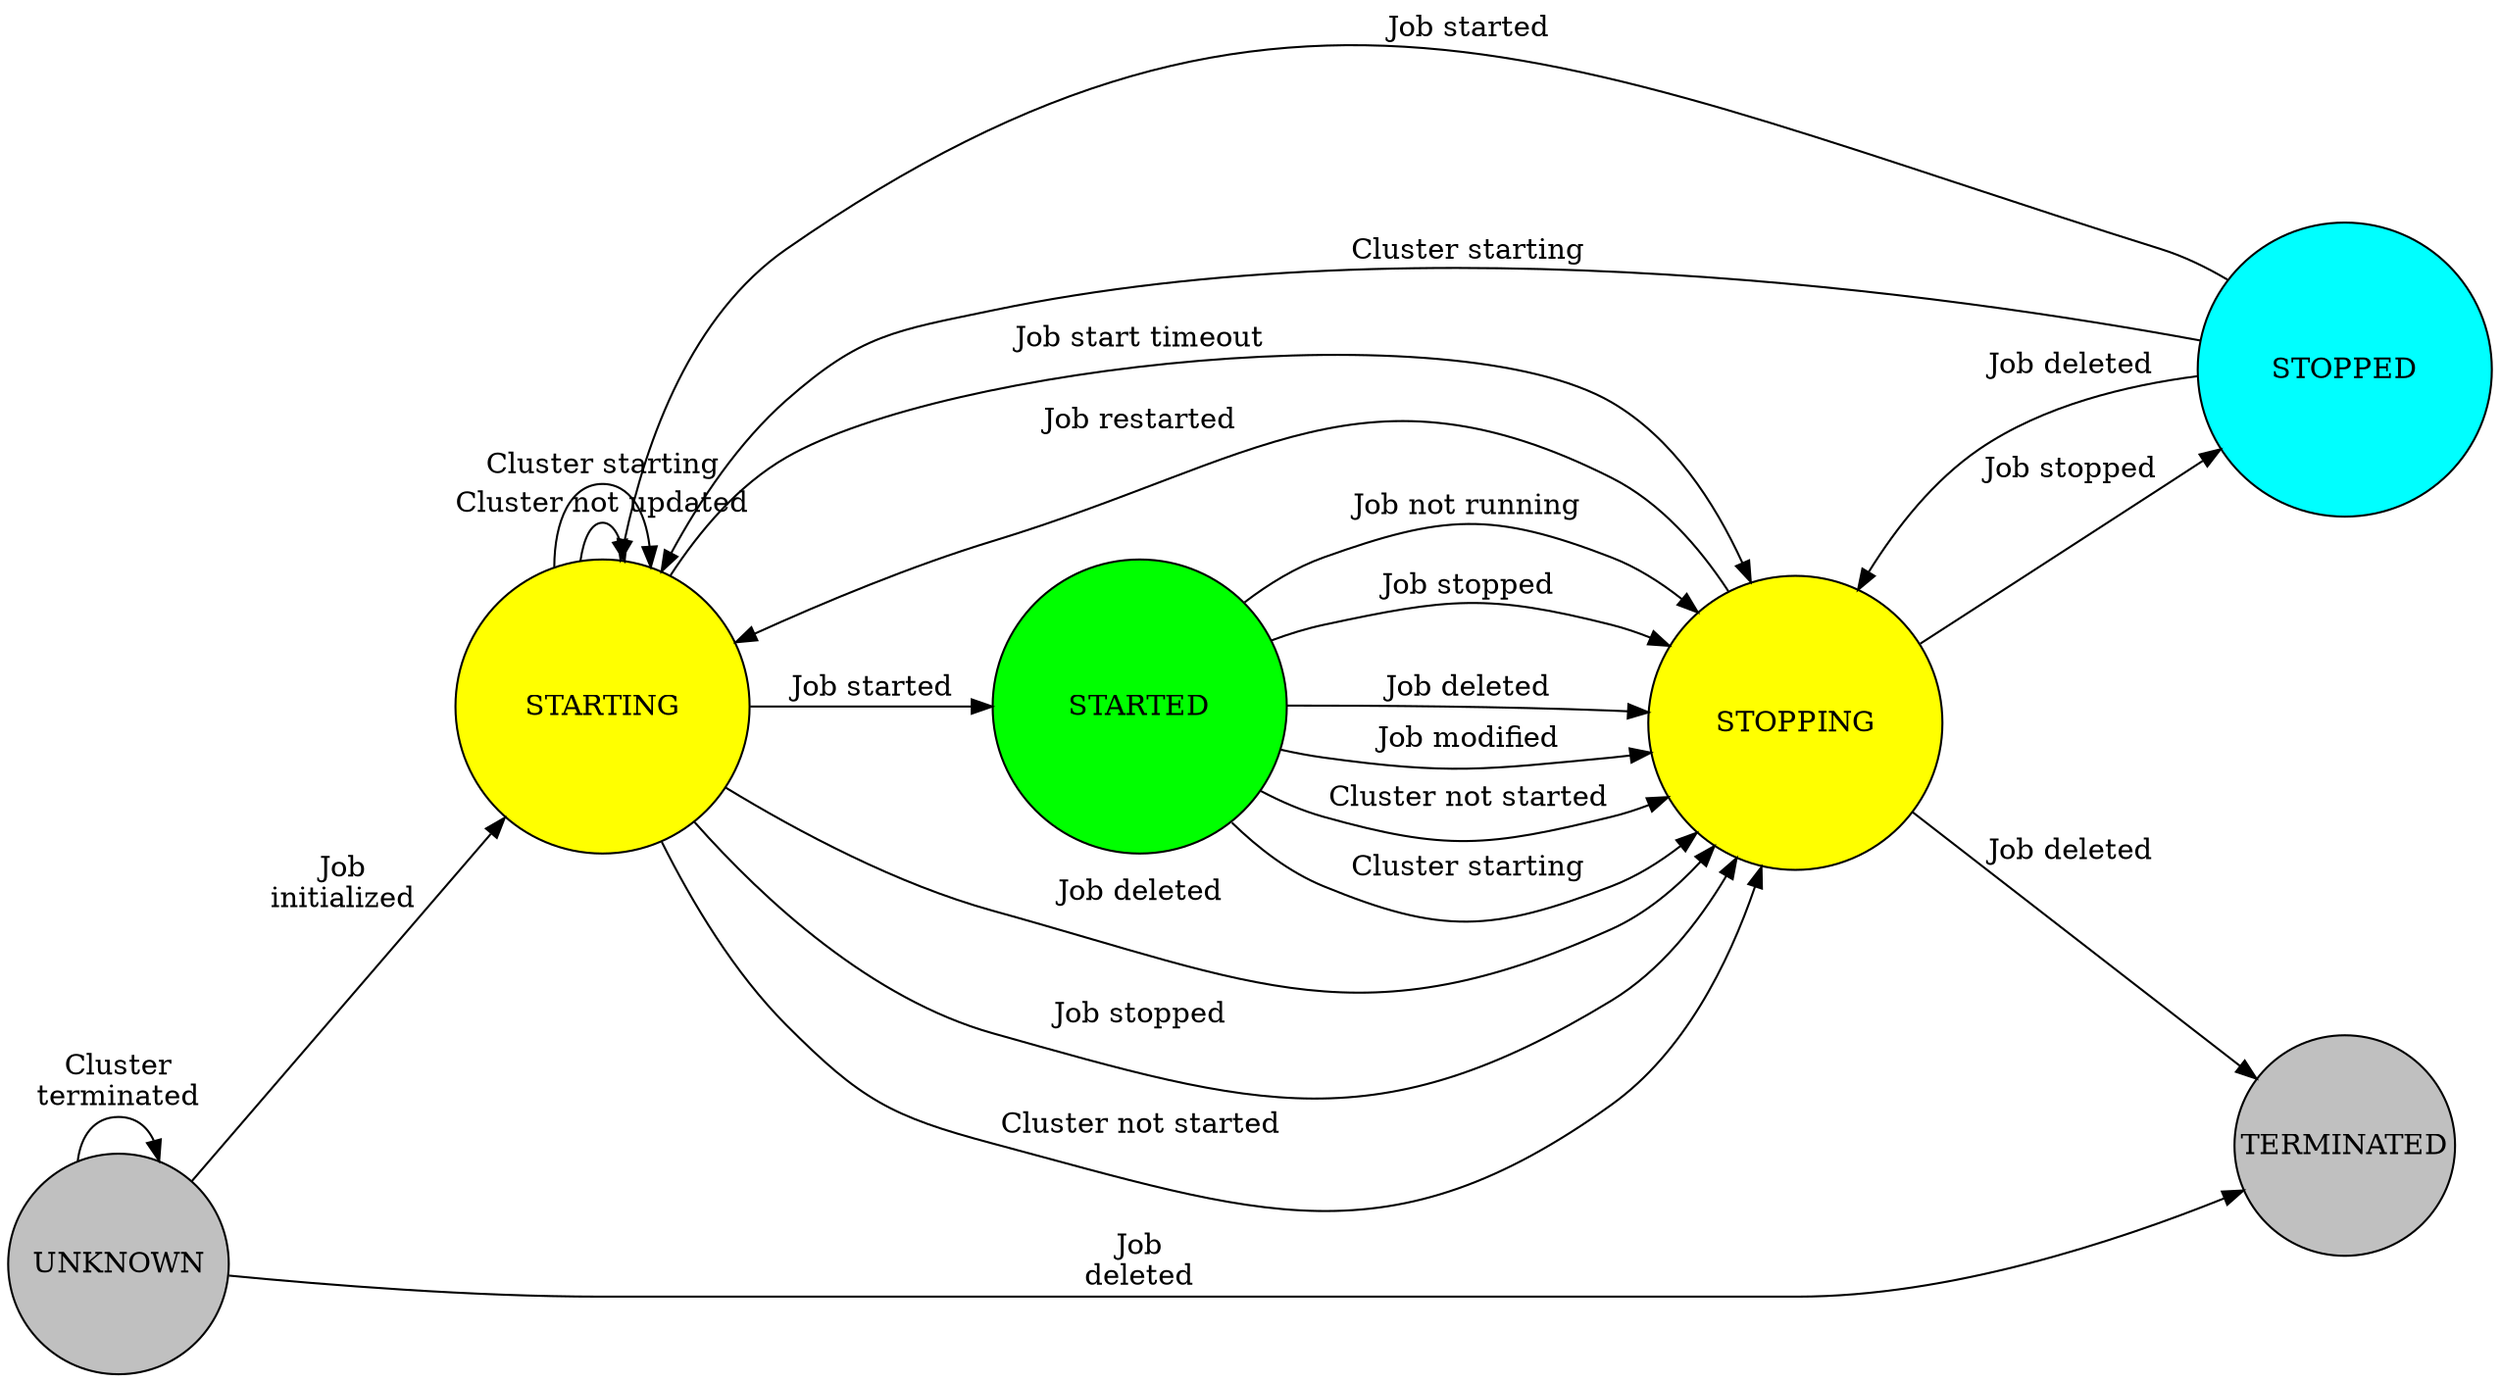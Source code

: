 digraph state_machine {
  graph [autosize=false, resolution=100];
  center=true;
  margin=0;
  rankdir=LR;
  node [shape=circle style=filled fillcolor=skyblue width=1.8 heigth=1.8 fixedsize=true];
  UNKNOWN -> UNKNOWN [ label = <
      <TABLE ALIGN="LEFT" BORDER="0" CELLBORDER="0" CELLSPACING="0">
          <TR>
              <TD>Cluster<BR/>terminated</TD>
          </TR>
      </TABLE>
  > ];
  UNKNOWN -> STARTING [ label = <
      <TABLE ALIGN="LEFT" BORDER="0" CELLBORDER="0" CELLSPACING="0">
          <TR>
              <TD>Job<BR/>initialized</TD>
          </TR>
      </TABLE>
  > ];
  UNKNOWN -> TERMINATED [ label = <
      <TABLE ALIGN="LEFT" BORDER="0" CELLBORDER="0" CELLSPACING="0">
          <TR>
              <TD>Job<BR/>deleted</TD>
          </TR>
      </TABLE>
  > ];
  STARTING -> STARTED [ label = <
      <TABLE ALIGN="LEFT" BORDER="0" CELLBORDER="0" CELLSPACING="0">
          <TR>
              <TD>Job started</TD>
          </TR>
      </TABLE>
  > ];
  STARTING -> STOPPING [ label = <
      <TABLE ALIGN="LEFT" BORDER="0" CELLBORDER="0" CELLSPACING="0">
          <TR>
              <TD>Job deleted</TD>
          </TR>
      </TABLE>
  > ];
  STARTING -> STOPPING [ label = <
      <TABLE ALIGN="LEFT" BORDER="0" CELLBORDER="0" CELLSPACING="0">
          <TR>
              <TD>Job stopped</TD>
          </TR>
      </TABLE>
  > ];
  STARTING -> STOPPING [ label = <
      <TABLE ALIGN="LEFT" BORDER="0" CELLBORDER="0" CELLSPACING="0">
          <TR>
              <TD>Cluster not started</TD>
          </TR>
      </TABLE>
  > ];
  STARTING -> STARTING [ label = <
      <TABLE ALIGN="LEFT" BORDER="0" CELLBORDER="0" CELLSPACING="0">
          <TR>
              <TD>Cluster not updated</TD>
          </TR>
      </TABLE>
  > ];
  STARTING -> STARTING [ label = <
      <TABLE ALIGN="LEFT" BORDER="0" CELLBORDER="0" CELLSPACING="0">
          <TR>
              <TD>Cluster starting</TD>
          </TR>
      </TABLE>
  > ];
  STARTING -> STOPPING [ label = <
      <TABLE ALIGN="LEFT" BORDER="0" CELLBORDER="0" CELLSPACING="0">
          <TR>
              <TD>Job start timeout</TD>
          </TR>
      </TABLE>
  > ];
  STARTED -> STOPPING [ label = <
      <TABLE ALIGN="LEFT" BORDER="0" CELLBORDER="0" CELLSPACING="0">
          <TR>
              <TD>Job stopped</TD>
          </TR>
      </TABLE>
  > ];
  STARTED -> STOPPING [ label = <
      <TABLE ALIGN="LEFT" BORDER="0" CELLBORDER="0" CELLSPACING="0">
          <TR>
              <TD>Job deleted</TD>
          </TR>
      </TABLE>
  > ];
  STARTED -> STOPPING [ label = <
      <TABLE ALIGN="LEFT" BORDER="0" CELLBORDER="0" CELLSPACING="0">
          <TR>
              <TD>Job modified</TD>
          </TR>
      </TABLE>
  > ];
  STARTED -> STOPPING [ label = <
      <TABLE ALIGN="LEFT" BORDER="0" CELLBORDER="0" CELLSPACING="0">
          <TR>
              <TD>Cluster not started</TD>
          </TR>
      </TABLE>
  > ];
  STARTED -> STOPPING [ label = <
      <TABLE ALIGN="LEFT" BORDER="0" CELLBORDER="0" CELLSPACING="0">
          <TR>
              <TD>Cluster starting</TD>
          </TR>
      </TABLE>
  > ];
  STARTED -> STOPPING [ label = <
      <TABLE ALIGN="LEFT" BORDER="0" CELLBORDER="0" CELLSPACING="0">
          <TR>
              <TD>Job not running</TD>
          </TR>
      </TABLE>
  > ];
  STOPPING -> STOPPED [ label = <
      <TABLE ALIGN="LEFT" BORDER="0" CELLBORDER="0" CELLSPACING="0">
          <TR>
              <TD>Job stopped</TD>
          </TR>
      </TABLE>
  > ];
  STOPPING -> STARTING [ label = <
      <TABLE ALIGN="LEFT" BORDER="0" CELLBORDER="0" CELLSPACING="0">
          <TR>
              <TD>Job restarted</TD>
          </TR>
      </TABLE>
  > ];
  STOPPING -> TERMINATED [ label = <
      <TABLE ALIGN="LEFT" BORDER="0" CELLBORDER="0" CELLSPACING="0">
          <TR>
              <TD>Job deleted</TD>
          </TR>
      </TABLE>
  > ];
  STOPPED -> STARTING [ label = <
      <TABLE ALIGN="LEFT" BORDER="0" CELLBORDER="0" CELLSPACING="0">
          <TR>
              <TD>Job started</TD>
          </TR>
      </TABLE>
  > ];
  STOPPED -> STARTING [ label = <
      <TABLE ALIGN="LEFT" BORDER="0" CELLBORDER="0" CELLSPACING="0">
          <TR>
              <TD>Cluster starting</TD>
          </TR>
      </TABLE>
  > ];
  STOPPED -> STOPPING [ label = <
      <TABLE ALIGN="LEFT" BORDER="0" CELLBORDER="0" CELLSPACING="0">
          <TR>
              <TD>Job deleted</TD>
          </TR>
      </TABLE>
  > ];
  UNKNOWN [ label = <
      <TABLE ALIGN="LEFT" BORDER="0" CELLBORDER="0" CELLSPACING="0">
          <TR>
              <TD>UNKNOWN</TD>
          </TR>
      </TABLE>
  > ];
  STARTING [ fillcolor=yellow width=2.0 ] [ label = <
       <TABLE ALIGN="LEFT" BORDER="0" CELLBORDER="0" CELLSPACING="0">
           <TR>
               <TD>STARTING</TD>
           </TR>
       </TABLE>
     > ];
  STARTED [ fillcolor=green width=2.0 ] [ label = <
    <TABLE ALIGN="LEFT" BORDER="0" CELLBORDER="0" CELLSPACING="0">
        <TR>
            <TD>STARTED</TD>
        </TR>
    </TABLE>
  > ];
  STOPPING [ fillcolor=yellow width=2.0 ] [ label = <
    <TABLE ALIGN="LEFT" BORDER="0" CELLBORDER="0" CELLSPACING="0">
        <TR>
            <TD>STOPPING</TD>
        </TR>
    </TABLE>
  > ];
  STOPPED [ fillcolor=cyan width=2.0 ] [ label = <
     <TABLE ALIGN="LEFT" BORDER="0" CELLBORDER="0" CELLSPACING="0">
         <TR>
             <TD>STOPPED</TD>
         </TR>
     </TABLE>
    > ];
  TERMINATED [ fillcolor=grey width=1.5 ] [ label = <
       <TABLE ALIGN="LEFT" BORDER="0" CELLBORDER="0" CELLSPACING="0">
           <TR>
               <TD>TERMINATED</TD>
           </TR>
       </TABLE>
      > ];
  UNKNOWN [ fillcolor=grey width=1.5 ];
}
